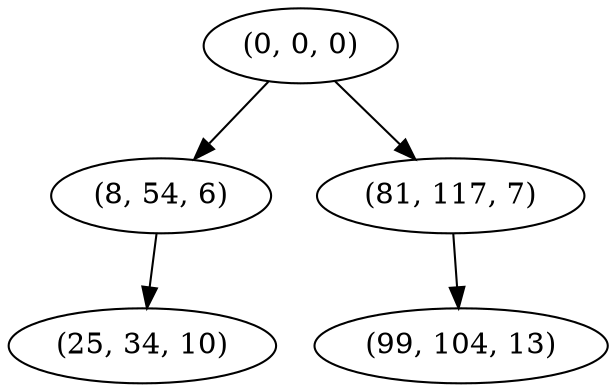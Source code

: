 digraph tree {
    "(0, 0, 0)";
    "(8, 54, 6)";
    "(25, 34, 10)";
    "(81, 117, 7)";
    "(99, 104, 13)";
    "(0, 0, 0)" -> "(8, 54, 6)";
    "(0, 0, 0)" -> "(81, 117, 7)";
    "(8, 54, 6)" -> "(25, 34, 10)";
    "(81, 117, 7)" -> "(99, 104, 13)";
}
